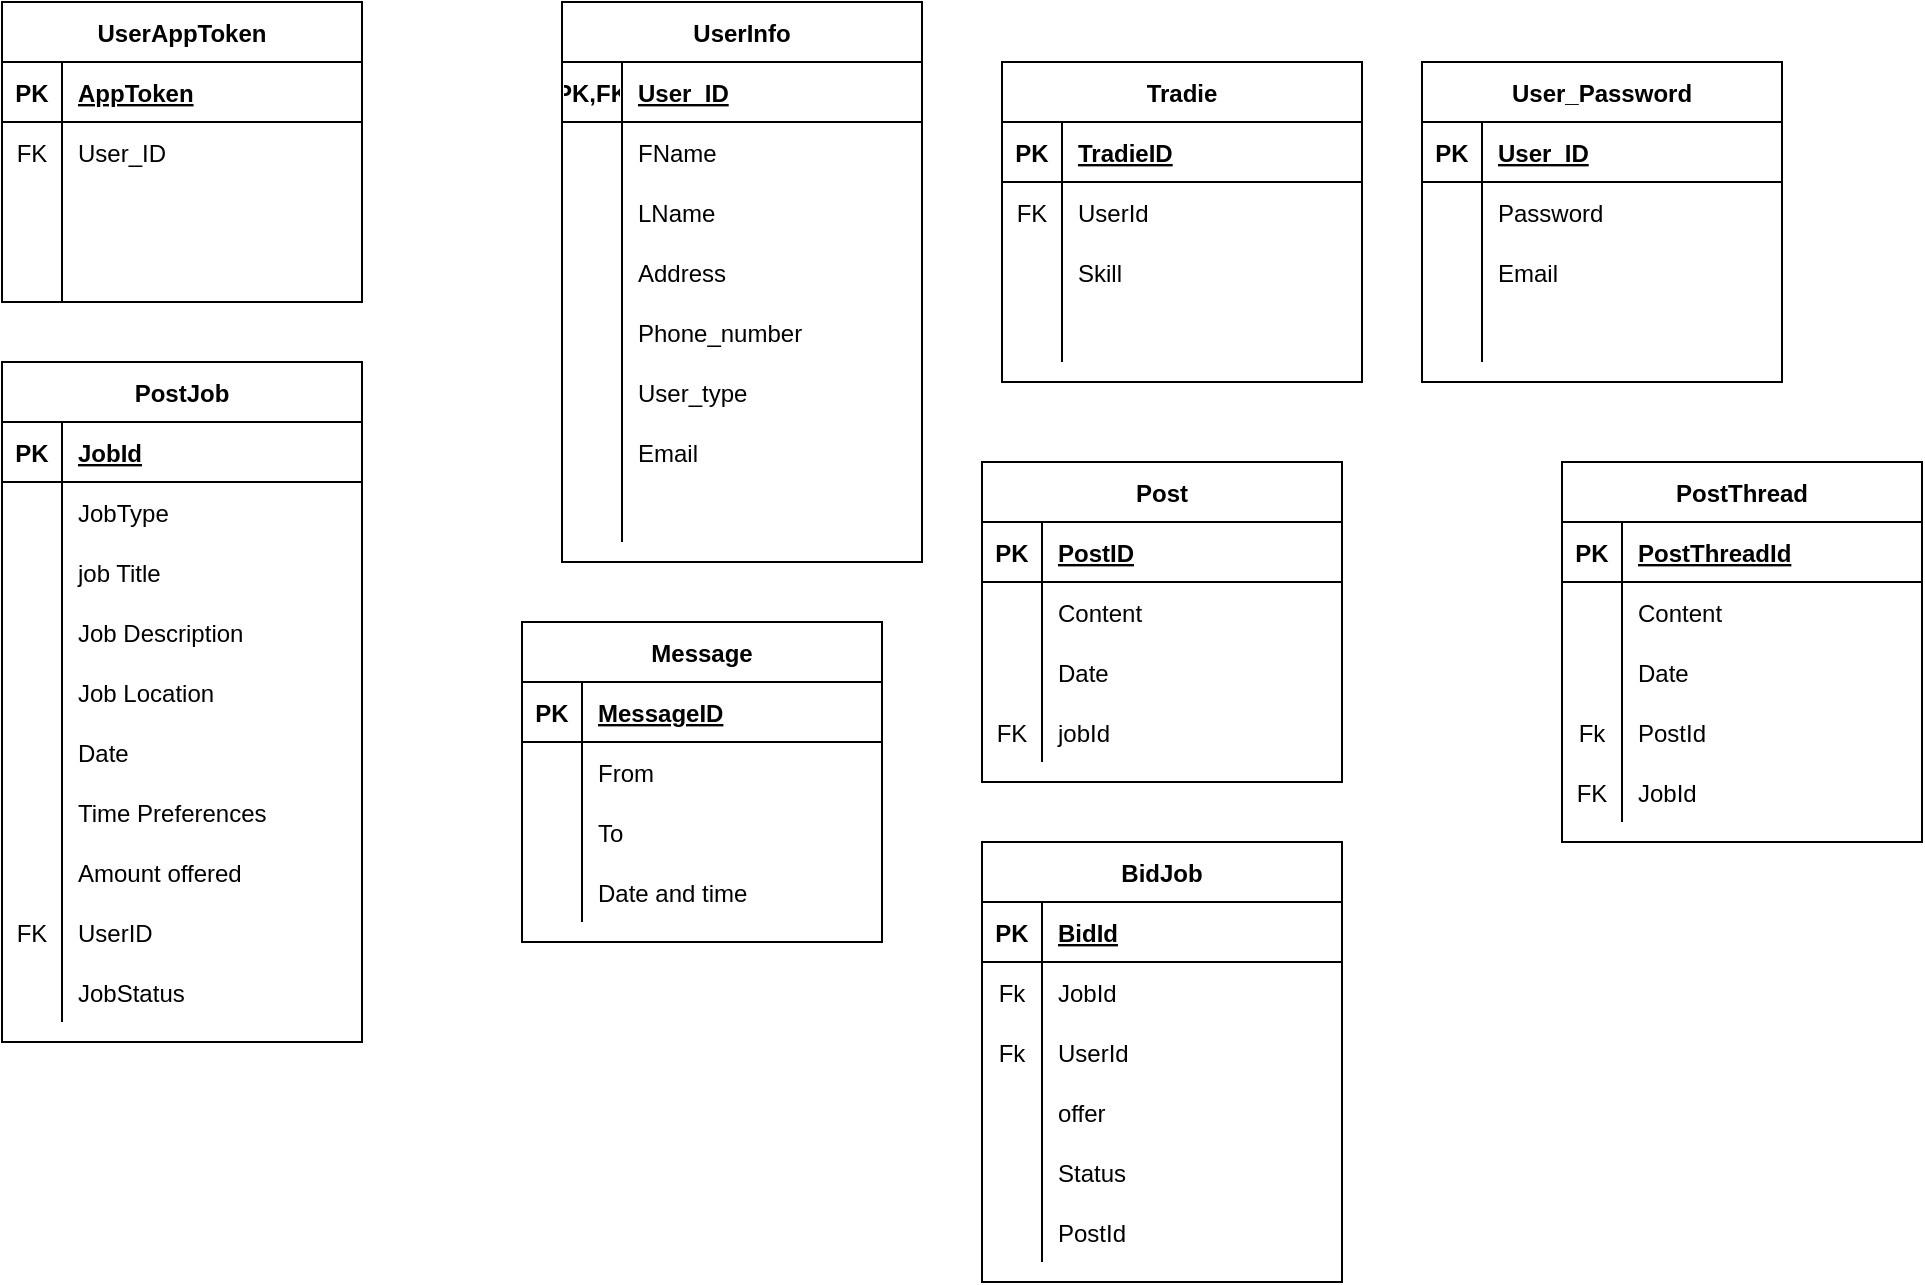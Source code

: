 <mxfile version="13.6.5" type="github">
  <diagram id="_nv6rsg1d00ywhC_lNCa" name="Page-1">
    <mxGraphModel dx="946" dy="565" grid="1" gridSize="10" guides="1" tooltips="1" connect="1" arrows="1" fold="1" page="1" pageScale="1" pageWidth="850" pageHeight="1100" math="0" shadow="0">
      <root>
        <mxCell id="0" />
        <mxCell id="1" parent="0" />
        <mxCell id="Lii5ezeePyXg5_S2HeMb-16" value="UserInfo" style="shape=table;startSize=30;container=1;collapsible=1;childLayout=tableLayout;fixedRows=1;rowLines=0;fontStyle=1;align=center;resizeLast=1;" parent="1" vertex="1">
          <mxGeometry x="300" y="20" width="180" height="280" as="geometry" />
        </mxCell>
        <mxCell id="Lii5ezeePyXg5_S2HeMb-17" value="" style="shape=partialRectangle;collapsible=0;dropTarget=0;pointerEvents=0;fillColor=none;top=0;left=0;bottom=1;right=0;points=[[0,0.5],[1,0.5]];portConstraint=eastwest;" parent="Lii5ezeePyXg5_S2HeMb-16" vertex="1">
          <mxGeometry y="30" width="180" height="30" as="geometry" />
        </mxCell>
        <mxCell id="Lii5ezeePyXg5_S2HeMb-18" value="PK,FK" style="shape=partialRectangle;connectable=0;fillColor=none;top=0;left=0;bottom=0;right=0;fontStyle=1;overflow=hidden;" parent="Lii5ezeePyXg5_S2HeMb-17" vertex="1">
          <mxGeometry width="30" height="30" as="geometry" />
        </mxCell>
        <mxCell id="Lii5ezeePyXg5_S2HeMb-19" value="User_ID" style="shape=partialRectangle;connectable=0;fillColor=none;top=0;left=0;bottom=0;right=0;align=left;spacingLeft=6;fontStyle=5;overflow=hidden;" parent="Lii5ezeePyXg5_S2HeMb-17" vertex="1">
          <mxGeometry x="30" width="150" height="30" as="geometry" />
        </mxCell>
        <mxCell id="Lii5ezeePyXg5_S2HeMb-20" value="" style="shape=partialRectangle;collapsible=0;dropTarget=0;pointerEvents=0;fillColor=none;top=0;left=0;bottom=0;right=0;points=[[0,0.5],[1,0.5]];portConstraint=eastwest;" parent="Lii5ezeePyXg5_S2HeMb-16" vertex="1">
          <mxGeometry y="60" width="180" height="30" as="geometry" />
        </mxCell>
        <mxCell id="Lii5ezeePyXg5_S2HeMb-21" value="" style="shape=partialRectangle;connectable=0;fillColor=none;top=0;left=0;bottom=0;right=0;editable=1;overflow=hidden;" parent="Lii5ezeePyXg5_S2HeMb-20" vertex="1">
          <mxGeometry width="30" height="30" as="geometry" />
        </mxCell>
        <mxCell id="Lii5ezeePyXg5_S2HeMb-22" value="FName" style="shape=partialRectangle;connectable=0;fillColor=none;top=0;left=0;bottom=0;right=0;align=left;spacingLeft=6;overflow=hidden;" parent="Lii5ezeePyXg5_S2HeMb-20" vertex="1">
          <mxGeometry x="30" width="150" height="30" as="geometry" />
        </mxCell>
        <mxCell id="Lii5ezeePyXg5_S2HeMb-23" value="" style="shape=partialRectangle;collapsible=0;dropTarget=0;pointerEvents=0;fillColor=none;top=0;left=0;bottom=0;right=0;points=[[0,0.5],[1,0.5]];portConstraint=eastwest;" parent="Lii5ezeePyXg5_S2HeMb-16" vertex="1">
          <mxGeometry y="90" width="180" height="30" as="geometry" />
        </mxCell>
        <mxCell id="Lii5ezeePyXg5_S2HeMb-24" value="" style="shape=partialRectangle;connectable=0;fillColor=none;top=0;left=0;bottom=0;right=0;editable=1;overflow=hidden;" parent="Lii5ezeePyXg5_S2HeMb-23" vertex="1">
          <mxGeometry width="30" height="30" as="geometry" />
        </mxCell>
        <mxCell id="Lii5ezeePyXg5_S2HeMb-25" value="LName" style="shape=partialRectangle;connectable=0;fillColor=none;top=0;left=0;bottom=0;right=0;align=left;spacingLeft=6;overflow=hidden;" parent="Lii5ezeePyXg5_S2HeMb-23" vertex="1">
          <mxGeometry x="30" width="150" height="30" as="geometry" />
        </mxCell>
        <mxCell id="Lii5ezeePyXg5_S2HeMb-26" value="" style="shape=partialRectangle;collapsible=0;dropTarget=0;pointerEvents=0;fillColor=none;top=0;left=0;bottom=0;right=0;points=[[0,0.5],[1,0.5]];portConstraint=eastwest;" parent="Lii5ezeePyXg5_S2HeMb-16" vertex="1">
          <mxGeometry y="120" width="180" height="30" as="geometry" />
        </mxCell>
        <mxCell id="Lii5ezeePyXg5_S2HeMb-27" value="" style="shape=partialRectangle;connectable=0;fillColor=none;top=0;left=0;bottom=0;right=0;editable=1;overflow=hidden;" parent="Lii5ezeePyXg5_S2HeMb-26" vertex="1">
          <mxGeometry width="30" height="30" as="geometry" />
        </mxCell>
        <mxCell id="Lii5ezeePyXg5_S2HeMb-28" value="Address" style="shape=partialRectangle;connectable=0;fillColor=none;top=0;left=0;bottom=0;right=0;align=left;spacingLeft=6;overflow=hidden;" parent="Lii5ezeePyXg5_S2HeMb-26" vertex="1">
          <mxGeometry x="30" width="150" height="30" as="geometry" />
        </mxCell>
        <mxCell id="Lii5ezeePyXg5_S2HeMb-29" value="" style="shape=partialRectangle;collapsible=0;dropTarget=0;pointerEvents=0;fillColor=none;top=0;left=0;bottom=0;right=0;points=[[0,0.5],[1,0.5]];portConstraint=eastwest;" parent="Lii5ezeePyXg5_S2HeMb-16" vertex="1">
          <mxGeometry y="150" width="180" height="30" as="geometry" />
        </mxCell>
        <mxCell id="Lii5ezeePyXg5_S2HeMb-30" value="" style="shape=partialRectangle;connectable=0;fillColor=none;top=0;left=0;bottom=0;right=0;editable=1;overflow=hidden;" parent="Lii5ezeePyXg5_S2HeMb-29" vertex="1">
          <mxGeometry width="30" height="30" as="geometry" />
        </mxCell>
        <mxCell id="Lii5ezeePyXg5_S2HeMb-31" value="Phone_number" style="shape=partialRectangle;connectable=0;fillColor=none;top=0;left=0;bottom=0;right=0;align=left;spacingLeft=6;overflow=hidden;" parent="Lii5ezeePyXg5_S2HeMb-29" vertex="1">
          <mxGeometry x="30" width="150" height="30" as="geometry" />
        </mxCell>
        <mxCell id="Lii5ezeePyXg5_S2HeMb-32" value="" style="shape=partialRectangle;collapsible=0;dropTarget=0;pointerEvents=0;fillColor=none;top=0;left=0;bottom=0;right=0;points=[[0,0.5],[1,0.5]];portConstraint=eastwest;" parent="Lii5ezeePyXg5_S2HeMb-16" vertex="1">
          <mxGeometry y="180" width="180" height="30" as="geometry" />
        </mxCell>
        <mxCell id="Lii5ezeePyXg5_S2HeMb-33" value="" style="shape=partialRectangle;connectable=0;fillColor=none;top=0;left=0;bottom=0;right=0;editable=1;overflow=hidden;" parent="Lii5ezeePyXg5_S2HeMb-32" vertex="1">
          <mxGeometry width="30" height="30" as="geometry" />
        </mxCell>
        <mxCell id="Lii5ezeePyXg5_S2HeMb-34" value="User_type" style="shape=partialRectangle;connectable=0;fillColor=none;top=0;left=0;bottom=0;right=0;align=left;spacingLeft=6;overflow=hidden;" parent="Lii5ezeePyXg5_S2HeMb-32" vertex="1">
          <mxGeometry x="30" width="150" height="30" as="geometry" />
        </mxCell>
        <mxCell id="Lii5ezeePyXg5_S2HeMb-35" value="" style="shape=partialRectangle;collapsible=0;dropTarget=0;pointerEvents=0;fillColor=none;top=0;left=0;bottom=0;right=0;points=[[0,0.5],[1,0.5]];portConstraint=eastwest;" parent="Lii5ezeePyXg5_S2HeMb-16" vertex="1">
          <mxGeometry y="210" width="180" height="30" as="geometry" />
        </mxCell>
        <mxCell id="Lii5ezeePyXg5_S2HeMb-36" value="" style="shape=partialRectangle;connectable=0;fillColor=none;top=0;left=0;bottom=0;right=0;editable=1;overflow=hidden;" parent="Lii5ezeePyXg5_S2HeMb-35" vertex="1">
          <mxGeometry width="30" height="30" as="geometry" />
        </mxCell>
        <mxCell id="Lii5ezeePyXg5_S2HeMb-37" value="Email" style="shape=partialRectangle;connectable=0;fillColor=none;top=0;left=0;bottom=0;right=0;align=left;spacingLeft=6;overflow=hidden;" parent="Lii5ezeePyXg5_S2HeMb-35" vertex="1">
          <mxGeometry x="30" width="150" height="30" as="geometry" />
        </mxCell>
        <mxCell id="sgDXmyYX1LC0uglDYw24-97" value="" style="shape=partialRectangle;collapsible=0;dropTarget=0;pointerEvents=0;fillColor=none;top=0;left=0;bottom=0;right=0;points=[[0,0.5],[1,0.5]];portConstraint=eastwest;" vertex="1" parent="Lii5ezeePyXg5_S2HeMb-16">
          <mxGeometry y="240" width="180" height="30" as="geometry" />
        </mxCell>
        <mxCell id="sgDXmyYX1LC0uglDYw24-98" value="" style="shape=partialRectangle;connectable=0;fillColor=none;top=0;left=0;bottom=0;right=0;editable=1;overflow=hidden;" vertex="1" parent="sgDXmyYX1LC0uglDYw24-97">
          <mxGeometry width="30" height="30" as="geometry" />
        </mxCell>
        <mxCell id="sgDXmyYX1LC0uglDYw24-99" value="" style="shape=partialRectangle;connectable=0;fillColor=none;top=0;left=0;bottom=0;right=0;align=left;spacingLeft=6;overflow=hidden;" vertex="1" parent="sgDXmyYX1LC0uglDYw24-97">
          <mxGeometry x="30" width="150" height="30" as="geometry" />
        </mxCell>
        <mxCell id="sgDXmyYX1LC0uglDYw24-14" value="Message" style="shape=table;startSize=30;container=1;collapsible=1;childLayout=tableLayout;fixedRows=1;rowLines=0;fontStyle=1;align=center;resizeLast=1;" vertex="1" parent="1">
          <mxGeometry x="280" y="330" width="180" height="160" as="geometry" />
        </mxCell>
        <mxCell id="sgDXmyYX1LC0uglDYw24-15" value="" style="shape=partialRectangle;collapsible=0;dropTarget=0;pointerEvents=0;fillColor=none;top=0;left=0;bottom=1;right=0;points=[[0,0.5],[1,0.5]];portConstraint=eastwest;" vertex="1" parent="sgDXmyYX1LC0uglDYw24-14">
          <mxGeometry y="30" width="180" height="30" as="geometry" />
        </mxCell>
        <mxCell id="sgDXmyYX1LC0uglDYw24-16" value="PK" style="shape=partialRectangle;connectable=0;fillColor=none;top=0;left=0;bottom=0;right=0;fontStyle=1;overflow=hidden;" vertex="1" parent="sgDXmyYX1LC0uglDYw24-15">
          <mxGeometry width="30" height="30" as="geometry" />
        </mxCell>
        <mxCell id="sgDXmyYX1LC0uglDYw24-17" value="MessageID" style="shape=partialRectangle;connectable=0;fillColor=none;top=0;left=0;bottom=0;right=0;align=left;spacingLeft=6;fontStyle=5;overflow=hidden;" vertex="1" parent="sgDXmyYX1LC0uglDYw24-15">
          <mxGeometry x="30" width="150" height="30" as="geometry" />
        </mxCell>
        <mxCell id="sgDXmyYX1LC0uglDYw24-18" value="" style="shape=partialRectangle;collapsible=0;dropTarget=0;pointerEvents=0;fillColor=none;top=0;left=0;bottom=0;right=0;points=[[0,0.5],[1,0.5]];portConstraint=eastwest;" vertex="1" parent="sgDXmyYX1LC0uglDYw24-14">
          <mxGeometry y="60" width="180" height="30" as="geometry" />
        </mxCell>
        <mxCell id="sgDXmyYX1LC0uglDYw24-19" value="" style="shape=partialRectangle;connectable=0;fillColor=none;top=0;left=0;bottom=0;right=0;editable=1;overflow=hidden;" vertex="1" parent="sgDXmyYX1LC0uglDYw24-18">
          <mxGeometry width="30" height="30" as="geometry" />
        </mxCell>
        <mxCell id="sgDXmyYX1LC0uglDYw24-20" value="From" style="shape=partialRectangle;connectable=0;fillColor=none;top=0;left=0;bottom=0;right=0;align=left;spacingLeft=6;overflow=hidden;" vertex="1" parent="sgDXmyYX1LC0uglDYw24-18">
          <mxGeometry x="30" width="150" height="30" as="geometry" />
        </mxCell>
        <mxCell id="sgDXmyYX1LC0uglDYw24-21" value="" style="shape=partialRectangle;collapsible=0;dropTarget=0;pointerEvents=0;fillColor=none;top=0;left=0;bottom=0;right=0;points=[[0,0.5],[1,0.5]];portConstraint=eastwest;" vertex="1" parent="sgDXmyYX1LC0uglDYw24-14">
          <mxGeometry y="90" width="180" height="30" as="geometry" />
        </mxCell>
        <mxCell id="sgDXmyYX1LC0uglDYw24-22" value="" style="shape=partialRectangle;connectable=0;fillColor=none;top=0;left=0;bottom=0;right=0;editable=1;overflow=hidden;" vertex="1" parent="sgDXmyYX1LC0uglDYw24-21">
          <mxGeometry width="30" height="30" as="geometry" />
        </mxCell>
        <mxCell id="sgDXmyYX1LC0uglDYw24-23" value="To" style="shape=partialRectangle;connectable=0;fillColor=none;top=0;left=0;bottom=0;right=0;align=left;spacingLeft=6;overflow=hidden;" vertex="1" parent="sgDXmyYX1LC0uglDYw24-21">
          <mxGeometry x="30" width="150" height="30" as="geometry" />
        </mxCell>
        <mxCell id="sgDXmyYX1LC0uglDYw24-24" value="" style="shape=partialRectangle;collapsible=0;dropTarget=0;pointerEvents=0;fillColor=none;top=0;left=0;bottom=0;right=0;points=[[0,0.5],[1,0.5]];portConstraint=eastwest;" vertex="1" parent="sgDXmyYX1LC0uglDYw24-14">
          <mxGeometry y="120" width="180" height="30" as="geometry" />
        </mxCell>
        <mxCell id="sgDXmyYX1LC0uglDYw24-25" value="" style="shape=partialRectangle;connectable=0;fillColor=none;top=0;left=0;bottom=0;right=0;editable=1;overflow=hidden;" vertex="1" parent="sgDXmyYX1LC0uglDYw24-24">
          <mxGeometry width="30" height="30" as="geometry" />
        </mxCell>
        <mxCell id="sgDXmyYX1LC0uglDYw24-26" value="Date and time" style="shape=partialRectangle;connectable=0;fillColor=none;top=0;left=0;bottom=0;right=0;align=left;spacingLeft=6;overflow=hidden;" vertex="1" parent="sgDXmyYX1LC0uglDYw24-24">
          <mxGeometry x="30" width="150" height="30" as="geometry" />
        </mxCell>
        <mxCell id="sgDXmyYX1LC0uglDYw24-84" value="Tradie" style="shape=table;startSize=30;container=1;collapsible=1;childLayout=tableLayout;fixedRows=1;rowLines=0;fontStyle=1;align=center;resizeLast=1;" vertex="1" parent="1">
          <mxGeometry x="520" y="50" width="180" height="160" as="geometry" />
        </mxCell>
        <mxCell id="sgDXmyYX1LC0uglDYw24-85" value="" style="shape=partialRectangle;collapsible=0;dropTarget=0;pointerEvents=0;fillColor=none;top=0;left=0;bottom=1;right=0;points=[[0,0.5],[1,0.5]];portConstraint=eastwest;" vertex="1" parent="sgDXmyYX1LC0uglDYw24-84">
          <mxGeometry y="30" width="180" height="30" as="geometry" />
        </mxCell>
        <mxCell id="sgDXmyYX1LC0uglDYw24-86" value="PK" style="shape=partialRectangle;connectable=0;fillColor=none;top=0;left=0;bottom=0;right=0;fontStyle=1;overflow=hidden;" vertex="1" parent="sgDXmyYX1LC0uglDYw24-85">
          <mxGeometry width="30" height="30" as="geometry" />
        </mxCell>
        <mxCell id="sgDXmyYX1LC0uglDYw24-87" value="TradieID" style="shape=partialRectangle;connectable=0;fillColor=none;top=0;left=0;bottom=0;right=0;align=left;spacingLeft=6;fontStyle=5;overflow=hidden;" vertex="1" parent="sgDXmyYX1LC0uglDYw24-85">
          <mxGeometry x="30" width="150" height="30" as="geometry" />
        </mxCell>
        <mxCell id="sgDXmyYX1LC0uglDYw24-88" value="" style="shape=partialRectangle;collapsible=0;dropTarget=0;pointerEvents=0;fillColor=none;top=0;left=0;bottom=0;right=0;points=[[0,0.5],[1,0.5]];portConstraint=eastwest;" vertex="1" parent="sgDXmyYX1LC0uglDYw24-84">
          <mxGeometry y="60" width="180" height="30" as="geometry" />
        </mxCell>
        <mxCell id="sgDXmyYX1LC0uglDYw24-89" value="FK" style="shape=partialRectangle;connectable=0;fillColor=none;top=0;left=0;bottom=0;right=0;editable=1;overflow=hidden;" vertex="1" parent="sgDXmyYX1LC0uglDYw24-88">
          <mxGeometry width="30" height="30" as="geometry" />
        </mxCell>
        <mxCell id="sgDXmyYX1LC0uglDYw24-90" value="UserId" style="shape=partialRectangle;connectable=0;fillColor=none;top=0;left=0;bottom=0;right=0;align=left;spacingLeft=6;overflow=hidden;" vertex="1" parent="sgDXmyYX1LC0uglDYw24-88">
          <mxGeometry x="30" width="150" height="30" as="geometry" />
        </mxCell>
        <mxCell id="sgDXmyYX1LC0uglDYw24-91" value="" style="shape=partialRectangle;collapsible=0;dropTarget=0;pointerEvents=0;fillColor=none;top=0;left=0;bottom=0;right=0;points=[[0,0.5],[1,0.5]];portConstraint=eastwest;" vertex="1" parent="sgDXmyYX1LC0uglDYw24-84">
          <mxGeometry y="90" width="180" height="30" as="geometry" />
        </mxCell>
        <mxCell id="sgDXmyYX1LC0uglDYw24-92" value="" style="shape=partialRectangle;connectable=0;fillColor=none;top=0;left=0;bottom=0;right=0;editable=1;overflow=hidden;" vertex="1" parent="sgDXmyYX1LC0uglDYw24-91">
          <mxGeometry width="30" height="30" as="geometry" />
        </mxCell>
        <mxCell id="sgDXmyYX1LC0uglDYw24-93" value="Skill" style="shape=partialRectangle;connectable=0;fillColor=none;top=0;left=0;bottom=0;right=0;align=left;spacingLeft=6;overflow=hidden;" vertex="1" parent="sgDXmyYX1LC0uglDYw24-91">
          <mxGeometry x="30" width="150" height="30" as="geometry" />
        </mxCell>
        <mxCell id="sgDXmyYX1LC0uglDYw24-94" value="" style="shape=partialRectangle;collapsible=0;dropTarget=0;pointerEvents=0;fillColor=none;top=0;left=0;bottom=0;right=0;points=[[0,0.5],[1,0.5]];portConstraint=eastwest;" vertex="1" parent="sgDXmyYX1LC0uglDYw24-84">
          <mxGeometry y="120" width="180" height="30" as="geometry" />
        </mxCell>
        <mxCell id="sgDXmyYX1LC0uglDYw24-95" value="" style="shape=partialRectangle;connectable=0;fillColor=none;top=0;left=0;bottom=0;right=0;editable=1;overflow=hidden;" vertex="1" parent="sgDXmyYX1LC0uglDYw24-94">
          <mxGeometry width="30" height="30" as="geometry" />
        </mxCell>
        <mxCell id="sgDXmyYX1LC0uglDYw24-96" value="" style="shape=partialRectangle;connectable=0;fillColor=none;top=0;left=0;bottom=0;right=0;align=left;spacingLeft=6;overflow=hidden;" vertex="1" parent="sgDXmyYX1LC0uglDYw24-94">
          <mxGeometry x="30" width="150" height="30" as="geometry" />
        </mxCell>
        <mxCell id="sgDXmyYX1LC0uglDYw24-52" value="Post" style="shape=table;startSize=30;container=1;collapsible=1;childLayout=tableLayout;fixedRows=1;rowLines=0;fontStyle=1;align=center;resizeLast=1;" vertex="1" parent="1">
          <mxGeometry x="510" y="250" width="180" height="160" as="geometry" />
        </mxCell>
        <mxCell id="sgDXmyYX1LC0uglDYw24-53" value="" style="shape=partialRectangle;collapsible=0;dropTarget=0;pointerEvents=0;fillColor=none;top=0;left=0;bottom=1;right=0;points=[[0,0.5],[1,0.5]];portConstraint=eastwest;" vertex="1" parent="sgDXmyYX1LC0uglDYw24-52">
          <mxGeometry y="30" width="180" height="30" as="geometry" />
        </mxCell>
        <mxCell id="sgDXmyYX1LC0uglDYw24-54" value="PK" style="shape=partialRectangle;connectable=0;fillColor=none;top=0;left=0;bottom=0;right=0;fontStyle=1;overflow=hidden;" vertex="1" parent="sgDXmyYX1LC0uglDYw24-53">
          <mxGeometry width="30" height="30" as="geometry" />
        </mxCell>
        <mxCell id="sgDXmyYX1LC0uglDYw24-55" value="PostID" style="shape=partialRectangle;connectable=0;fillColor=none;top=0;left=0;bottom=0;right=0;align=left;spacingLeft=6;fontStyle=5;overflow=hidden;" vertex="1" parent="sgDXmyYX1LC0uglDYw24-53">
          <mxGeometry x="30" width="150" height="30" as="geometry" />
        </mxCell>
        <mxCell id="sgDXmyYX1LC0uglDYw24-56" value="" style="shape=partialRectangle;collapsible=0;dropTarget=0;pointerEvents=0;fillColor=none;top=0;left=0;bottom=0;right=0;points=[[0,0.5],[1,0.5]];portConstraint=eastwest;" vertex="1" parent="sgDXmyYX1LC0uglDYw24-52">
          <mxGeometry y="60" width="180" height="30" as="geometry" />
        </mxCell>
        <mxCell id="sgDXmyYX1LC0uglDYw24-57" value="" style="shape=partialRectangle;connectable=0;fillColor=none;top=0;left=0;bottom=0;right=0;editable=1;overflow=hidden;" vertex="1" parent="sgDXmyYX1LC0uglDYw24-56">
          <mxGeometry width="30" height="30" as="geometry" />
        </mxCell>
        <mxCell id="sgDXmyYX1LC0uglDYw24-58" value="Content" style="shape=partialRectangle;connectable=0;fillColor=none;top=0;left=0;bottom=0;right=0;align=left;spacingLeft=6;overflow=hidden;" vertex="1" parent="sgDXmyYX1LC0uglDYw24-56">
          <mxGeometry x="30" width="150" height="30" as="geometry" />
        </mxCell>
        <mxCell id="sgDXmyYX1LC0uglDYw24-59" value="" style="shape=partialRectangle;collapsible=0;dropTarget=0;pointerEvents=0;fillColor=none;top=0;left=0;bottom=0;right=0;points=[[0,0.5],[1,0.5]];portConstraint=eastwest;" vertex="1" parent="sgDXmyYX1LC0uglDYw24-52">
          <mxGeometry y="90" width="180" height="30" as="geometry" />
        </mxCell>
        <mxCell id="sgDXmyYX1LC0uglDYw24-60" value="" style="shape=partialRectangle;connectable=0;fillColor=none;top=0;left=0;bottom=0;right=0;editable=1;overflow=hidden;" vertex="1" parent="sgDXmyYX1LC0uglDYw24-59">
          <mxGeometry width="30" height="30" as="geometry" />
        </mxCell>
        <mxCell id="sgDXmyYX1LC0uglDYw24-61" value="Date" style="shape=partialRectangle;connectable=0;fillColor=none;top=0;left=0;bottom=0;right=0;align=left;spacingLeft=6;overflow=hidden;" vertex="1" parent="sgDXmyYX1LC0uglDYw24-59">
          <mxGeometry x="30" width="150" height="30" as="geometry" />
        </mxCell>
        <mxCell id="sgDXmyYX1LC0uglDYw24-62" value="" style="shape=partialRectangle;collapsible=0;dropTarget=0;pointerEvents=0;fillColor=none;top=0;left=0;bottom=0;right=0;points=[[0,0.5],[1,0.5]];portConstraint=eastwest;" vertex="1" parent="sgDXmyYX1LC0uglDYw24-52">
          <mxGeometry y="120" width="180" height="30" as="geometry" />
        </mxCell>
        <mxCell id="sgDXmyYX1LC0uglDYw24-63" value="FK" style="shape=partialRectangle;connectable=0;fillColor=none;top=0;left=0;bottom=0;right=0;editable=1;overflow=hidden;" vertex="1" parent="sgDXmyYX1LC0uglDYw24-62">
          <mxGeometry width="30" height="30" as="geometry" />
        </mxCell>
        <mxCell id="sgDXmyYX1LC0uglDYw24-64" value="jobId" style="shape=partialRectangle;connectable=0;fillColor=none;top=0;left=0;bottom=0;right=0;align=left;spacingLeft=6;overflow=hidden;" vertex="1" parent="sgDXmyYX1LC0uglDYw24-62">
          <mxGeometry x="30" width="150" height="30" as="geometry" />
        </mxCell>
        <mxCell id="Lii5ezeePyXg5_S2HeMb-3" value="UserAppToken" style="shape=table;startSize=30;container=1;collapsible=1;childLayout=tableLayout;fixedRows=1;rowLines=0;fontStyle=1;align=center;resizeLast=1;" parent="1" vertex="1">
          <mxGeometry x="20" y="20" width="180" height="150" as="geometry" />
        </mxCell>
        <mxCell id="Lii5ezeePyXg5_S2HeMb-4" value="" style="shape=partialRectangle;collapsible=0;dropTarget=0;pointerEvents=0;fillColor=none;top=0;left=0;bottom=1;right=0;points=[[0,0.5],[1,0.5]];portConstraint=eastwest;" parent="Lii5ezeePyXg5_S2HeMb-3" vertex="1">
          <mxGeometry y="30" width="180" height="30" as="geometry" />
        </mxCell>
        <mxCell id="Lii5ezeePyXg5_S2HeMb-5" value="PK" style="shape=partialRectangle;connectable=0;fillColor=none;top=0;left=0;bottom=0;right=0;fontStyle=1;overflow=hidden;" parent="Lii5ezeePyXg5_S2HeMb-4" vertex="1">
          <mxGeometry width="30" height="30" as="geometry" />
        </mxCell>
        <mxCell id="Lii5ezeePyXg5_S2HeMb-6" value="AppToken" style="shape=partialRectangle;connectable=0;fillColor=none;top=0;left=0;bottom=0;right=0;align=left;spacingLeft=6;fontStyle=5;overflow=hidden;" parent="Lii5ezeePyXg5_S2HeMb-4" vertex="1">
          <mxGeometry x="30" width="150" height="30" as="geometry" />
        </mxCell>
        <mxCell id="Lii5ezeePyXg5_S2HeMb-7" value="" style="shape=partialRectangle;collapsible=0;dropTarget=0;pointerEvents=0;fillColor=none;top=0;left=0;bottom=0;right=0;points=[[0,0.5],[1,0.5]];portConstraint=eastwest;" parent="Lii5ezeePyXg5_S2HeMb-3" vertex="1">
          <mxGeometry y="60" width="180" height="30" as="geometry" />
        </mxCell>
        <mxCell id="Lii5ezeePyXg5_S2HeMb-8" value="FK" style="shape=partialRectangle;connectable=0;fillColor=none;top=0;left=0;bottom=0;right=0;editable=1;overflow=hidden;" parent="Lii5ezeePyXg5_S2HeMb-7" vertex="1">
          <mxGeometry width="30" height="30" as="geometry" />
        </mxCell>
        <mxCell id="Lii5ezeePyXg5_S2HeMb-9" value="User_ID" style="shape=partialRectangle;connectable=0;fillColor=none;top=0;left=0;bottom=0;right=0;align=left;spacingLeft=6;overflow=hidden;" parent="Lii5ezeePyXg5_S2HeMb-7" vertex="1">
          <mxGeometry x="30" width="150" height="30" as="geometry" />
        </mxCell>
        <mxCell id="Lii5ezeePyXg5_S2HeMb-10" value="" style="shape=partialRectangle;collapsible=0;dropTarget=0;pointerEvents=0;fillColor=none;top=0;left=0;bottom=0;right=0;points=[[0,0.5],[1,0.5]];portConstraint=eastwest;" parent="Lii5ezeePyXg5_S2HeMb-3" vertex="1">
          <mxGeometry y="90" width="180" height="30" as="geometry" />
        </mxCell>
        <mxCell id="Lii5ezeePyXg5_S2HeMb-11" value="" style="shape=partialRectangle;connectable=0;fillColor=none;top=0;left=0;bottom=0;right=0;editable=1;overflow=hidden;" parent="Lii5ezeePyXg5_S2HeMb-10" vertex="1">
          <mxGeometry width="30" height="30" as="geometry" />
        </mxCell>
        <mxCell id="Lii5ezeePyXg5_S2HeMb-12" value="" style="shape=partialRectangle;connectable=0;fillColor=none;top=0;left=0;bottom=0;right=0;align=left;spacingLeft=6;overflow=hidden;" parent="Lii5ezeePyXg5_S2HeMb-10" vertex="1">
          <mxGeometry x="30" width="150" height="30" as="geometry" />
        </mxCell>
        <mxCell id="Lii5ezeePyXg5_S2HeMb-13" value="" style="shape=partialRectangle;collapsible=0;dropTarget=0;pointerEvents=0;fillColor=none;top=0;left=0;bottom=0;right=0;points=[[0,0.5],[1,0.5]];portConstraint=eastwest;" parent="Lii5ezeePyXg5_S2HeMb-3" vertex="1">
          <mxGeometry y="120" width="180" height="30" as="geometry" />
        </mxCell>
        <mxCell id="Lii5ezeePyXg5_S2HeMb-14" value="" style="shape=partialRectangle;connectable=0;fillColor=none;top=0;left=0;bottom=0;right=0;editable=1;overflow=hidden;" parent="Lii5ezeePyXg5_S2HeMb-13" vertex="1">
          <mxGeometry width="30" height="30" as="geometry" />
        </mxCell>
        <mxCell id="Lii5ezeePyXg5_S2HeMb-15" value="" style="shape=partialRectangle;connectable=0;fillColor=none;top=0;left=0;bottom=0;right=0;align=left;spacingLeft=6;overflow=hidden;" parent="Lii5ezeePyXg5_S2HeMb-13" vertex="1">
          <mxGeometry x="30" width="150" height="30" as="geometry" />
        </mxCell>
        <mxCell id="sgDXmyYX1LC0uglDYw24-27" value="PostJob" style="shape=table;startSize=30;container=1;collapsible=1;childLayout=tableLayout;fixedRows=1;rowLines=0;fontStyle=1;align=center;resizeLast=1;" vertex="1" parent="1">
          <mxGeometry x="20" y="200" width="180" height="340" as="geometry" />
        </mxCell>
        <mxCell id="sgDXmyYX1LC0uglDYw24-28" value="" style="shape=partialRectangle;collapsible=0;dropTarget=0;pointerEvents=0;fillColor=none;top=0;left=0;bottom=1;right=0;points=[[0,0.5],[1,0.5]];portConstraint=eastwest;" vertex="1" parent="sgDXmyYX1LC0uglDYw24-27">
          <mxGeometry y="30" width="180" height="30" as="geometry" />
        </mxCell>
        <mxCell id="sgDXmyYX1LC0uglDYw24-29" value="PK" style="shape=partialRectangle;connectable=0;fillColor=none;top=0;left=0;bottom=0;right=0;fontStyle=1;overflow=hidden;" vertex="1" parent="sgDXmyYX1LC0uglDYw24-28">
          <mxGeometry width="30" height="30" as="geometry" />
        </mxCell>
        <mxCell id="sgDXmyYX1LC0uglDYw24-30" value="JobId" style="shape=partialRectangle;connectable=0;fillColor=none;top=0;left=0;bottom=0;right=0;align=left;spacingLeft=6;fontStyle=5;overflow=hidden;" vertex="1" parent="sgDXmyYX1LC0uglDYw24-28">
          <mxGeometry x="30" width="150" height="30" as="geometry" />
        </mxCell>
        <mxCell id="sgDXmyYX1LC0uglDYw24-31" value="" style="shape=partialRectangle;collapsible=0;dropTarget=0;pointerEvents=0;fillColor=none;top=0;left=0;bottom=0;right=0;points=[[0,0.5],[1,0.5]];portConstraint=eastwest;" vertex="1" parent="sgDXmyYX1LC0uglDYw24-27">
          <mxGeometry y="60" width="180" height="30" as="geometry" />
        </mxCell>
        <mxCell id="sgDXmyYX1LC0uglDYw24-32" value="" style="shape=partialRectangle;connectable=0;fillColor=none;top=0;left=0;bottom=0;right=0;editable=1;overflow=hidden;" vertex="1" parent="sgDXmyYX1LC0uglDYw24-31">
          <mxGeometry width="30" height="30" as="geometry" />
        </mxCell>
        <mxCell id="sgDXmyYX1LC0uglDYw24-33" value="JobType" style="shape=partialRectangle;connectable=0;fillColor=none;top=0;left=0;bottom=0;right=0;align=left;spacingLeft=6;overflow=hidden;" vertex="1" parent="sgDXmyYX1LC0uglDYw24-31">
          <mxGeometry x="30" width="150" height="30" as="geometry" />
        </mxCell>
        <mxCell id="sgDXmyYX1LC0uglDYw24-34" value="" style="shape=partialRectangle;collapsible=0;dropTarget=0;pointerEvents=0;fillColor=none;top=0;left=0;bottom=0;right=0;points=[[0,0.5],[1,0.5]];portConstraint=eastwest;" vertex="1" parent="sgDXmyYX1LC0uglDYw24-27">
          <mxGeometry y="90" width="180" height="30" as="geometry" />
        </mxCell>
        <mxCell id="sgDXmyYX1LC0uglDYw24-35" value="" style="shape=partialRectangle;connectable=0;fillColor=none;top=0;left=0;bottom=0;right=0;editable=1;overflow=hidden;" vertex="1" parent="sgDXmyYX1LC0uglDYw24-34">
          <mxGeometry width="30" height="30" as="geometry" />
        </mxCell>
        <mxCell id="sgDXmyYX1LC0uglDYw24-36" value="job Title" style="shape=partialRectangle;connectable=0;fillColor=none;top=0;left=0;bottom=0;right=0;align=left;spacingLeft=6;overflow=hidden;" vertex="1" parent="sgDXmyYX1LC0uglDYw24-34">
          <mxGeometry x="30" width="150" height="30" as="geometry" />
        </mxCell>
        <mxCell id="sgDXmyYX1LC0uglDYw24-37" value="" style="shape=partialRectangle;collapsible=0;dropTarget=0;pointerEvents=0;fillColor=none;top=0;left=0;bottom=0;right=0;points=[[0,0.5],[1,0.5]];portConstraint=eastwest;" vertex="1" parent="sgDXmyYX1LC0uglDYw24-27">
          <mxGeometry y="120" width="180" height="30" as="geometry" />
        </mxCell>
        <mxCell id="sgDXmyYX1LC0uglDYw24-38" value="" style="shape=partialRectangle;connectable=0;fillColor=none;top=0;left=0;bottom=0;right=0;editable=1;overflow=hidden;" vertex="1" parent="sgDXmyYX1LC0uglDYw24-37">
          <mxGeometry width="30" height="30" as="geometry" />
        </mxCell>
        <mxCell id="sgDXmyYX1LC0uglDYw24-39" value="Job Description" style="shape=partialRectangle;connectable=0;fillColor=none;top=0;left=0;bottom=0;right=0;align=left;spacingLeft=6;overflow=hidden;" vertex="1" parent="sgDXmyYX1LC0uglDYw24-37">
          <mxGeometry x="30" width="150" height="30" as="geometry" />
        </mxCell>
        <mxCell id="sgDXmyYX1LC0uglDYw24-40" value="" style="shape=partialRectangle;collapsible=0;dropTarget=0;pointerEvents=0;fillColor=none;top=0;left=0;bottom=0;right=0;points=[[0,0.5],[1,0.5]];portConstraint=eastwest;" vertex="1" parent="sgDXmyYX1LC0uglDYw24-27">
          <mxGeometry y="150" width="180" height="30" as="geometry" />
        </mxCell>
        <mxCell id="sgDXmyYX1LC0uglDYw24-41" value="" style="shape=partialRectangle;connectable=0;fillColor=none;top=0;left=0;bottom=0;right=0;editable=1;overflow=hidden;" vertex="1" parent="sgDXmyYX1LC0uglDYw24-40">
          <mxGeometry width="30" height="30" as="geometry" />
        </mxCell>
        <mxCell id="sgDXmyYX1LC0uglDYw24-42" value="Job Location" style="shape=partialRectangle;connectable=0;fillColor=none;top=0;left=0;bottom=0;right=0;align=left;spacingLeft=6;overflow=hidden;" vertex="1" parent="sgDXmyYX1LC0uglDYw24-40">
          <mxGeometry x="30" width="150" height="30" as="geometry" />
        </mxCell>
        <mxCell id="sgDXmyYX1LC0uglDYw24-43" value="" style="shape=partialRectangle;collapsible=0;dropTarget=0;pointerEvents=0;fillColor=none;top=0;left=0;bottom=0;right=0;points=[[0,0.5],[1,0.5]];portConstraint=eastwest;" vertex="1" parent="sgDXmyYX1LC0uglDYw24-27">
          <mxGeometry y="180" width="180" height="30" as="geometry" />
        </mxCell>
        <mxCell id="sgDXmyYX1LC0uglDYw24-44" value="" style="shape=partialRectangle;connectable=0;fillColor=none;top=0;left=0;bottom=0;right=0;editable=1;overflow=hidden;" vertex="1" parent="sgDXmyYX1LC0uglDYw24-43">
          <mxGeometry width="30" height="30" as="geometry" />
        </mxCell>
        <mxCell id="sgDXmyYX1LC0uglDYw24-45" value="Date" style="shape=partialRectangle;connectable=0;fillColor=none;top=0;left=0;bottom=0;right=0;align=left;spacingLeft=6;overflow=hidden;" vertex="1" parent="sgDXmyYX1LC0uglDYw24-43">
          <mxGeometry x="30" width="150" height="30" as="geometry" />
        </mxCell>
        <mxCell id="sgDXmyYX1LC0uglDYw24-46" value="" style="shape=partialRectangle;collapsible=0;dropTarget=0;pointerEvents=0;fillColor=none;top=0;left=0;bottom=0;right=0;points=[[0,0.5],[1,0.5]];portConstraint=eastwest;" vertex="1" parent="sgDXmyYX1LC0uglDYw24-27">
          <mxGeometry y="210" width="180" height="30" as="geometry" />
        </mxCell>
        <mxCell id="sgDXmyYX1LC0uglDYw24-47" value="" style="shape=partialRectangle;connectable=0;fillColor=none;top=0;left=0;bottom=0;right=0;editable=1;overflow=hidden;" vertex="1" parent="sgDXmyYX1LC0uglDYw24-46">
          <mxGeometry width="30" height="30" as="geometry" />
        </mxCell>
        <mxCell id="sgDXmyYX1LC0uglDYw24-48" value="Time Preferences" style="shape=partialRectangle;connectable=0;fillColor=none;top=0;left=0;bottom=0;right=0;align=left;spacingLeft=6;overflow=hidden;" vertex="1" parent="sgDXmyYX1LC0uglDYw24-46">
          <mxGeometry x="30" width="150" height="30" as="geometry" />
        </mxCell>
        <mxCell id="sgDXmyYX1LC0uglDYw24-49" value="" style="shape=partialRectangle;collapsible=0;dropTarget=0;pointerEvents=0;fillColor=none;top=0;left=0;bottom=0;right=0;points=[[0,0.5],[1,0.5]];portConstraint=eastwest;" vertex="1" parent="sgDXmyYX1LC0uglDYw24-27">
          <mxGeometry y="240" width="180" height="30" as="geometry" />
        </mxCell>
        <mxCell id="sgDXmyYX1LC0uglDYw24-50" value="" style="shape=partialRectangle;connectable=0;fillColor=none;top=0;left=0;bottom=0;right=0;editable=1;overflow=hidden;" vertex="1" parent="sgDXmyYX1LC0uglDYw24-49">
          <mxGeometry width="30" height="30" as="geometry" />
        </mxCell>
        <mxCell id="sgDXmyYX1LC0uglDYw24-51" value="Amount offered" style="shape=partialRectangle;connectable=0;fillColor=none;top=0;left=0;bottom=0;right=0;align=left;spacingLeft=6;overflow=hidden;" vertex="1" parent="sgDXmyYX1LC0uglDYw24-49">
          <mxGeometry x="30" width="150" height="30" as="geometry" />
        </mxCell>
        <mxCell id="sgDXmyYX1LC0uglDYw24-81" value="" style="shape=partialRectangle;collapsible=0;dropTarget=0;pointerEvents=0;fillColor=none;top=0;left=0;bottom=0;right=0;points=[[0,0.5],[1,0.5]];portConstraint=eastwest;" vertex="1" parent="sgDXmyYX1LC0uglDYw24-27">
          <mxGeometry y="270" width="180" height="30" as="geometry" />
        </mxCell>
        <mxCell id="sgDXmyYX1LC0uglDYw24-82" value="FK" style="shape=partialRectangle;connectable=0;fillColor=none;top=0;left=0;bottom=0;right=0;editable=1;overflow=hidden;" vertex="1" parent="sgDXmyYX1LC0uglDYw24-81">
          <mxGeometry width="30" height="30" as="geometry" />
        </mxCell>
        <mxCell id="sgDXmyYX1LC0uglDYw24-83" value="UserID" style="shape=partialRectangle;connectable=0;fillColor=none;top=0;left=0;bottom=0;right=0;align=left;spacingLeft=6;overflow=hidden;" vertex="1" parent="sgDXmyYX1LC0uglDYw24-81">
          <mxGeometry x="30" width="150" height="30" as="geometry" />
        </mxCell>
        <mxCell id="sgDXmyYX1LC0uglDYw24-100" value="" style="shape=partialRectangle;collapsible=0;dropTarget=0;pointerEvents=0;fillColor=none;top=0;left=0;bottom=0;right=0;points=[[0,0.5],[1,0.5]];portConstraint=eastwest;" vertex="1" parent="sgDXmyYX1LC0uglDYw24-27">
          <mxGeometry y="300" width="180" height="30" as="geometry" />
        </mxCell>
        <mxCell id="sgDXmyYX1LC0uglDYw24-101" value="" style="shape=partialRectangle;connectable=0;fillColor=none;top=0;left=0;bottom=0;right=0;editable=1;overflow=hidden;" vertex="1" parent="sgDXmyYX1LC0uglDYw24-100">
          <mxGeometry width="30" height="30" as="geometry" />
        </mxCell>
        <mxCell id="sgDXmyYX1LC0uglDYw24-102" value="JobStatus" style="shape=partialRectangle;connectable=0;fillColor=none;top=0;left=0;bottom=0;right=0;align=left;spacingLeft=6;overflow=hidden;" vertex="1" parent="sgDXmyYX1LC0uglDYw24-100">
          <mxGeometry x="30" width="150" height="30" as="geometry" />
        </mxCell>
        <mxCell id="sgDXmyYX1LC0uglDYw24-65" value="PostThread" style="shape=table;startSize=30;container=1;collapsible=1;childLayout=tableLayout;fixedRows=1;rowLines=0;fontStyle=1;align=center;resizeLast=1;" vertex="1" parent="1">
          <mxGeometry x="800" y="250" width="180" height="190" as="geometry" />
        </mxCell>
        <mxCell id="sgDXmyYX1LC0uglDYw24-66" value="" style="shape=partialRectangle;collapsible=0;dropTarget=0;pointerEvents=0;fillColor=none;top=0;left=0;bottom=1;right=0;points=[[0,0.5],[1,0.5]];portConstraint=eastwest;" vertex="1" parent="sgDXmyYX1LC0uglDYw24-65">
          <mxGeometry y="30" width="180" height="30" as="geometry" />
        </mxCell>
        <mxCell id="sgDXmyYX1LC0uglDYw24-67" value="PK" style="shape=partialRectangle;connectable=0;fillColor=none;top=0;left=0;bottom=0;right=0;fontStyle=1;overflow=hidden;" vertex="1" parent="sgDXmyYX1LC0uglDYw24-66">
          <mxGeometry width="30" height="30" as="geometry" />
        </mxCell>
        <mxCell id="sgDXmyYX1LC0uglDYw24-68" value="PostThreadId" style="shape=partialRectangle;connectable=0;fillColor=none;top=0;left=0;bottom=0;right=0;align=left;spacingLeft=6;fontStyle=5;overflow=hidden;" vertex="1" parent="sgDXmyYX1LC0uglDYw24-66">
          <mxGeometry x="30" width="150" height="30" as="geometry" />
        </mxCell>
        <mxCell id="sgDXmyYX1LC0uglDYw24-69" value="" style="shape=partialRectangle;collapsible=0;dropTarget=0;pointerEvents=0;fillColor=none;top=0;left=0;bottom=0;right=0;points=[[0,0.5],[1,0.5]];portConstraint=eastwest;" vertex="1" parent="sgDXmyYX1LC0uglDYw24-65">
          <mxGeometry y="60" width="180" height="30" as="geometry" />
        </mxCell>
        <mxCell id="sgDXmyYX1LC0uglDYw24-70" value="" style="shape=partialRectangle;connectable=0;fillColor=none;top=0;left=0;bottom=0;right=0;editable=1;overflow=hidden;" vertex="1" parent="sgDXmyYX1LC0uglDYw24-69">
          <mxGeometry width="30" height="30" as="geometry" />
        </mxCell>
        <mxCell id="sgDXmyYX1LC0uglDYw24-71" value="Content" style="shape=partialRectangle;connectable=0;fillColor=none;top=0;left=0;bottom=0;right=0;align=left;spacingLeft=6;overflow=hidden;" vertex="1" parent="sgDXmyYX1LC0uglDYw24-69">
          <mxGeometry x="30" width="150" height="30" as="geometry" />
        </mxCell>
        <mxCell id="sgDXmyYX1LC0uglDYw24-72" value="" style="shape=partialRectangle;collapsible=0;dropTarget=0;pointerEvents=0;fillColor=none;top=0;left=0;bottom=0;right=0;points=[[0,0.5],[1,0.5]];portConstraint=eastwest;" vertex="1" parent="sgDXmyYX1LC0uglDYw24-65">
          <mxGeometry y="90" width="180" height="30" as="geometry" />
        </mxCell>
        <mxCell id="sgDXmyYX1LC0uglDYw24-73" value="" style="shape=partialRectangle;connectable=0;fillColor=none;top=0;left=0;bottom=0;right=0;editable=1;overflow=hidden;" vertex="1" parent="sgDXmyYX1LC0uglDYw24-72">
          <mxGeometry width="30" height="30" as="geometry" />
        </mxCell>
        <mxCell id="sgDXmyYX1LC0uglDYw24-74" value="Date" style="shape=partialRectangle;connectable=0;fillColor=none;top=0;left=0;bottom=0;right=0;align=left;spacingLeft=6;overflow=hidden;" vertex="1" parent="sgDXmyYX1LC0uglDYw24-72">
          <mxGeometry x="30" width="150" height="30" as="geometry" />
        </mxCell>
        <mxCell id="sgDXmyYX1LC0uglDYw24-75" value="" style="shape=partialRectangle;collapsible=0;dropTarget=0;pointerEvents=0;fillColor=none;top=0;left=0;bottom=0;right=0;points=[[0,0.5],[1,0.5]];portConstraint=eastwest;" vertex="1" parent="sgDXmyYX1LC0uglDYw24-65">
          <mxGeometry y="120" width="180" height="30" as="geometry" />
        </mxCell>
        <mxCell id="sgDXmyYX1LC0uglDYw24-76" value="Fk" style="shape=partialRectangle;connectable=0;fillColor=none;top=0;left=0;bottom=0;right=0;editable=1;overflow=hidden;" vertex="1" parent="sgDXmyYX1LC0uglDYw24-75">
          <mxGeometry width="30" height="30" as="geometry" />
        </mxCell>
        <mxCell id="sgDXmyYX1LC0uglDYw24-77" value="PostId" style="shape=partialRectangle;connectable=0;fillColor=none;top=0;left=0;bottom=0;right=0;align=left;spacingLeft=6;overflow=hidden;" vertex="1" parent="sgDXmyYX1LC0uglDYw24-75">
          <mxGeometry x="30" width="150" height="30" as="geometry" />
        </mxCell>
        <mxCell id="sgDXmyYX1LC0uglDYw24-78" value="" style="shape=partialRectangle;collapsible=0;dropTarget=0;pointerEvents=0;fillColor=none;top=0;left=0;bottom=0;right=0;points=[[0,0.5],[1,0.5]];portConstraint=eastwest;" vertex="1" parent="sgDXmyYX1LC0uglDYw24-65">
          <mxGeometry y="150" width="180" height="30" as="geometry" />
        </mxCell>
        <mxCell id="sgDXmyYX1LC0uglDYw24-79" value="FK" style="shape=partialRectangle;connectable=0;fillColor=none;top=0;left=0;bottom=0;right=0;editable=1;overflow=hidden;" vertex="1" parent="sgDXmyYX1LC0uglDYw24-78">
          <mxGeometry width="30" height="30" as="geometry" />
        </mxCell>
        <mxCell id="sgDXmyYX1LC0uglDYw24-80" value="JobId" style="shape=partialRectangle;connectable=0;fillColor=none;top=0;left=0;bottom=0;right=0;align=left;spacingLeft=6;overflow=hidden;" vertex="1" parent="sgDXmyYX1LC0uglDYw24-78">
          <mxGeometry x="30" width="150" height="30" as="geometry" />
        </mxCell>
        <mxCell id="sgDXmyYX1LC0uglDYw24-103" value="BidJob" style="shape=table;startSize=30;container=1;collapsible=1;childLayout=tableLayout;fixedRows=1;rowLines=0;fontStyle=1;align=center;resizeLast=1;" vertex="1" parent="1">
          <mxGeometry x="510" y="440" width="180" height="220" as="geometry" />
        </mxCell>
        <mxCell id="sgDXmyYX1LC0uglDYw24-104" value="" style="shape=partialRectangle;collapsible=0;dropTarget=0;pointerEvents=0;fillColor=none;top=0;left=0;bottom=1;right=0;points=[[0,0.5],[1,0.5]];portConstraint=eastwest;" vertex="1" parent="sgDXmyYX1LC0uglDYw24-103">
          <mxGeometry y="30" width="180" height="30" as="geometry" />
        </mxCell>
        <mxCell id="sgDXmyYX1LC0uglDYw24-105" value="PK" style="shape=partialRectangle;connectable=0;fillColor=none;top=0;left=0;bottom=0;right=0;fontStyle=1;overflow=hidden;" vertex="1" parent="sgDXmyYX1LC0uglDYw24-104">
          <mxGeometry width="30" height="30" as="geometry" />
        </mxCell>
        <mxCell id="sgDXmyYX1LC0uglDYw24-106" value="BidId" style="shape=partialRectangle;connectable=0;fillColor=none;top=0;left=0;bottom=0;right=0;align=left;spacingLeft=6;fontStyle=5;overflow=hidden;" vertex="1" parent="sgDXmyYX1LC0uglDYw24-104">
          <mxGeometry x="30" width="150" height="30" as="geometry" />
        </mxCell>
        <mxCell id="sgDXmyYX1LC0uglDYw24-107" value="" style="shape=partialRectangle;collapsible=0;dropTarget=0;pointerEvents=0;fillColor=none;top=0;left=0;bottom=0;right=0;points=[[0,0.5],[1,0.5]];portConstraint=eastwest;" vertex="1" parent="sgDXmyYX1LC0uglDYw24-103">
          <mxGeometry y="60" width="180" height="30" as="geometry" />
        </mxCell>
        <mxCell id="sgDXmyYX1LC0uglDYw24-108" value="Fk" style="shape=partialRectangle;connectable=0;fillColor=none;top=0;left=0;bottom=0;right=0;editable=1;overflow=hidden;" vertex="1" parent="sgDXmyYX1LC0uglDYw24-107">
          <mxGeometry width="30" height="30" as="geometry" />
        </mxCell>
        <mxCell id="sgDXmyYX1LC0uglDYw24-109" value="JobId" style="shape=partialRectangle;connectable=0;fillColor=none;top=0;left=0;bottom=0;right=0;align=left;spacingLeft=6;overflow=hidden;" vertex="1" parent="sgDXmyYX1LC0uglDYw24-107">
          <mxGeometry x="30" width="150" height="30" as="geometry" />
        </mxCell>
        <mxCell id="sgDXmyYX1LC0uglDYw24-110" value="" style="shape=partialRectangle;collapsible=0;dropTarget=0;pointerEvents=0;fillColor=none;top=0;left=0;bottom=0;right=0;points=[[0,0.5],[1,0.5]];portConstraint=eastwest;" vertex="1" parent="sgDXmyYX1LC0uglDYw24-103">
          <mxGeometry y="90" width="180" height="30" as="geometry" />
        </mxCell>
        <mxCell id="sgDXmyYX1LC0uglDYw24-111" value="Fk" style="shape=partialRectangle;connectable=0;fillColor=none;top=0;left=0;bottom=0;right=0;editable=1;overflow=hidden;" vertex="1" parent="sgDXmyYX1LC0uglDYw24-110">
          <mxGeometry width="30" height="30" as="geometry" />
        </mxCell>
        <mxCell id="sgDXmyYX1LC0uglDYw24-112" value="UserId" style="shape=partialRectangle;connectable=0;fillColor=none;top=0;left=0;bottom=0;right=0;align=left;spacingLeft=6;overflow=hidden;" vertex="1" parent="sgDXmyYX1LC0uglDYw24-110">
          <mxGeometry x="30" width="150" height="30" as="geometry" />
        </mxCell>
        <mxCell id="sgDXmyYX1LC0uglDYw24-113" value="" style="shape=partialRectangle;collapsible=0;dropTarget=0;pointerEvents=0;fillColor=none;top=0;left=0;bottom=0;right=0;points=[[0,0.5],[1,0.5]];portConstraint=eastwest;" vertex="1" parent="sgDXmyYX1LC0uglDYw24-103">
          <mxGeometry y="120" width="180" height="30" as="geometry" />
        </mxCell>
        <mxCell id="sgDXmyYX1LC0uglDYw24-114" value="" style="shape=partialRectangle;connectable=0;fillColor=none;top=0;left=0;bottom=0;right=0;editable=1;overflow=hidden;" vertex="1" parent="sgDXmyYX1LC0uglDYw24-113">
          <mxGeometry width="30" height="30" as="geometry" />
        </mxCell>
        <mxCell id="sgDXmyYX1LC0uglDYw24-115" value="offer" style="shape=partialRectangle;connectable=0;fillColor=none;top=0;left=0;bottom=0;right=0;align=left;spacingLeft=6;overflow=hidden;" vertex="1" parent="sgDXmyYX1LC0uglDYw24-113">
          <mxGeometry x="30" width="150" height="30" as="geometry" />
        </mxCell>
        <mxCell id="sgDXmyYX1LC0uglDYw24-116" value="" style="shape=partialRectangle;collapsible=0;dropTarget=0;pointerEvents=0;fillColor=none;top=0;left=0;bottom=0;right=0;points=[[0,0.5],[1,0.5]];portConstraint=eastwest;" vertex="1" parent="sgDXmyYX1LC0uglDYw24-103">
          <mxGeometry y="150" width="180" height="30" as="geometry" />
        </mxCell>
        <mxCell id="sgDXmyYX1LC0uglDYw24-117" value="" style="shape=partialRectangle;connectable=0;fillColor=none;top=0;left=0;bottom=0;right=0;editable=1;overflow=hidden;" vertex="1" parent="sgDXmyYX1LC0uglDYw24-116">
          <mxGeometry width="30" height="30" as="geometry" />
        </mxCell>
        <mxCell id="sgDXmyYX1LC0uglDYw24-118" value="Status" style="shape=partialRectangle;connectable=0;fillColor=none;top=0;left=0;bottom=0;right=0;align=left;spacingLeft=6;overflow=hidden;" vertex="1" parent="sgDXmyYX1LC0uglDYw24-116">
          <mxGeometry x="30" width="150" height="30" as="geometry" />
        </mxCell>
        <mxCell id="sgDXmyYX1LC0uglDYw24-119" value="" style="shape=partialRectangle;collapsible=0;dropTarget=0;pointerEvents=0;fillColor=none;top=0;left=0;bottom=0;right=0;points=[[0,0.5],[1,0.5]];portConstraint=eastwest;" vertex="1" parent="sgDXmyYX1LC0uglDYw24-103">
          <mxGeometry y="180" width="180" height="30" as="geometry" />
        </mxCell>
        <mxCell id="sgDXmyYX1LC0uglDYw24-120" value="" style="shape=partialRectangle;connectable=0;fillColor=none;top=0;left=0;bottom=0;right=0;editable=1;overflow=hidden;" vertex="1" parent="sgDXmyYX1LC0uglDYw24-119">
          <mxGeometry width="30" height="30" as="geometry" />
        </mxCell>
        <mxCell id="sgDXmyYX1LC0uglDYw24-121" value="PostId" style="shape=partialRectangle;connectable=0;fillColor=none;top=0;left=0;bottom=0;right=0;align=left;spacingLeft=6;overflow=hidden;" vertex="1" parent="sgDXmyYX1LC0uglDYw24-119">
          <mxGeometry x="30" width="150" height="30" as="geometry" />
        </mxCell>
        <mxCell id="sgDXmyYX1LC0uglDYw24-122" value="User_Password" style="shape=table;startSize=30;container=1;collapsible=1;childLayout=tableLayout;fixedRows=1;rowLines=0;fontStyle=1;align=center;resizeLast=1;" vertex="1" parent="1">
          <mxGeometry x="730" y="50" width="180" height="160" as="geometry" />
        </mxCell>
        <mxCell id="sgDXmyYX1LC0uglDYw24-123" value="" style="shape=partialRectangle;collapsible=0;dropTarget=0;pointerEvents=0;fillColor=none;top=0;left=0;bottom=1;right=0;points=[[0,0.5],[1,0.5]];portConstraint=eastwest;" vertex="1" parent="sgDXmyYX1LC0uglDYw24-122">
          <mxGeometry y="30" width="180" height="30" as="geometry" />
        </mxCell>
        <mxCell id="sgDXmyYX1LC0uglDYw24-124" value="PK" style="shape=partialRectangle;connectable=0;fillColor=none;top=0;left=0;bottom=0;right=0;fontStyle=1;overflow=hidden;" vertex="1" parent="sgDXmyYX1LC0uglDYw24-123">
          <mxGeometry width="30" height="30" as="geometry" />
        </mxCell>
        <mxCell id="sgDXmyYX1LC0uglDYw24-125" value="User_ID" style="shape=partialRectangle;connectable=0;fillColor=none;top=0;left=0;bottom=0;right=0;align=left;spacingLeft=6;fontStyle=5;overflow=hidden;" vertex="1" parent="sgDXmyYX1LC0uglDYw24-123">
          <mxGeometry x="30" width="150" height="30" as="geometry" />
        </mxCell>
        <mxCell id="sgDXmyYX1LC0uglDYw24-126" value="" style="shape=partialRectangle;collapsible=0;dropTarget=0;pointerEvents=0;fillColor=none;top=0;left=0;bottom=0;right=0;points=[[0,0.5],[1,0.5]];portConstraint=eastwest;" vertex="1" parent="sgDXmyYX1LC0uglDYw24-122">
          <mxGeometry y="60" width="180" height="30" as="geometry" />
        </mxCell>
        <mxCell id="sgDXmyYX1LC0uglDYw24-127" value="" style="shape=partialRectangle;connectable=0;fillColor=none;top=0;left=0;bottom=0;right=0;editable=1;overflow=hidden;" vertex="1" parent="sgDXmyYX1LC0uglDYw24-126">
          <mxGeometry width="30" height="30" as="geometry" />
        </mxCell>
        <mxCell id="sgDXmyYX1LC0uglDYw24-128" value="Password" style="shape=partialRectangle;connectable=0;fillColor=none;top=0;left=0;bottom=0;right=0;align=left;spacingLeft=6;overflow=hidden;" vertex="1" parent="sgDXmyYX1LC0uglDYw24-126">
          <mxGeometry x="30" width="150" height="30" as="geometry" />
        </mxCell>
        <mxCell id="sgDXmyYX1LC0uglDYw24-129" value="" style="shape=partialRectangle;collapsible=0;dropTarget=0;pointerEvents=0;fillColor=none;top=0;left=0;bottom=0;right=0;points=[[0,0.5],[1,0.5]];portConstraint=eastwest;" vertex="1" parent="sgDXmyYX1LC0uglDYw24-122">
          <mxGeometry y="90" width="180" height="30" as="geometry" />
        </mxCell>
        <mxCell id="sgDXmyYX1LC0uglDYw24-130" value="" style="shape=partialRectangle;connectable=0;fillColor=none;top=0;left=0;bottom=0;right=0;editable=1;overflow=hidden;" vertex="1" parent="sgDXmyYX1LC0uglDYw24-129">
          <mxGeometry width="30" height="30" as="geometry" />
        </mxCell>
        <mxCell id="sgDXmyYX1LC0uglDYw24-131" value="Email" style="shape=partialRectangle;connectable=0;fillColor=none;top=0;left=0;bottom=0;right=0;align=left;spacingLeft=6;overflow=hidden;" vertex="1" parent="sgDXmyYX1LC0uglDYw24-129">
          <mxGeometry x="30" width="150" height="30" as="geometry" />
        </mxCell>
        <mxCell id="sgDXmyYX1LC0uglDYw24-132" value="" style="shape=partialRectangle;collapsible=0;dropTarget=0;pointerEvents=0;fillColor=none;top=0;left=0;bottom=0;right=0;points=[[0,0.5],[1,0.5]];portConstraint=eastwest;" vertex="1" parent="sgDXmyYX1LC0uglDYw24-122">
          <mxGeometry y="120" width="180" height="30" as="geometry" />
        </mxCell>
        <mxCell id="sgDXmyYX1LC0uglDYw24-133" value="" style="shape=partialRectangle;connectable=0;fillColor=none;top=0;left=0;bottom=0;right=0;editable=1;overflow=hidden;" vertex="1" parent="sgDXmyYX1LC0uglDYw24-132">
          <mxGeometry width="30" height="30" as="geometry" />
        </mxCell>
        <mxCell id="sgDXmyYX1LC0uglDYw24-134" value="" style="shape=partialRectangle;connectable=0;fillColor=none;top=0;left=0;bottom=0;right=0;align=left;spacingLeft=6;overflow=hidden;" vertex="1" parent="sgDXmyYX1LC0uglDYw24-132">
          <mxGeometry x="30" width="150" height="30" as="geometry" />
        </mxCell>
      </root>
    </mxGraphModel>
  </diagram>
</mxfile>
